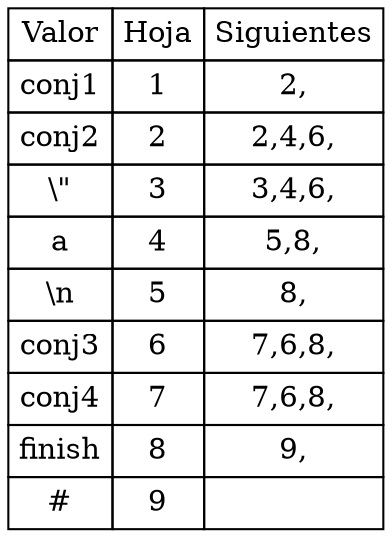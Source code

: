 digraph html { 
abc [shape=none, margin=0, label=< 
<TABLE BORDER="0" CELLBORDER="1" CELLSPACING="0" CELLPADDING="4">
<TR><TD>Valor</TD><TD>Hoja</TD><TD>Siguientes</TD></TR>
<TR>
<TD>conj1</TD><TD>1</TD><TD>2,</TD>
</TR>
<TR>
<TD>conj2</TD><TD>2</TD><TD>2,4,6,</TD>
</TR>
<TR>
<TD>\"</TD><TD>3</TD><TD>3,4,6,</TD>
</TR>
<TR>
<TD>a</TD><TD>4</TD><TD>5,8,</TD>
</TR>
<TR>
<TD>\n</TD><TD>5</TD><TD>8,</TD>
</TR>
<TR>
<TD>conj3</TD><TD>6</TD><TD>7,6,8,</TD>
</TR>
<TR>
<TD>conj4</TD><TD>7</TD><TD>7,6,8,</TD>
</TR>
<TR>
<TD>finish</TD><TD>8</TD><TD>9,</TD>
</TR>
<TR>
<TD>#</TD><TD>9</TD><TD></TD>
</TR>    </TABLE>>];
}

